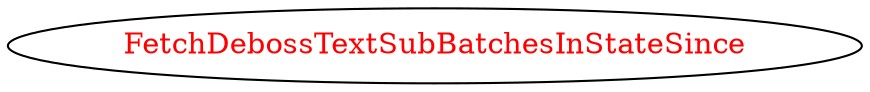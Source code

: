 digraph dependencyGraph {
 concentrate=true;
 ranksep="2.0";
 rankdir="LR"; 
 splines="ortho";
"FetchDebossTextSubBatchesInStateSince" [fontcolor="red"];
}